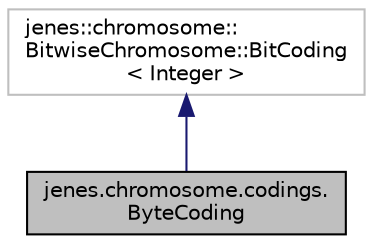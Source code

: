 digraph "jenes.chromosome.codings.ByteCoding"
{
  edge [fontname="Helvetica",fontsize="10",labelfontname="Helvetica",labelfontsize="10"];
  node [fontname="Helvetica",fontsize="10",shape=record];
  Node1 [label="jenes.chromosome.codings.\lByteCoding",height=0.2,width=0.4,color="black", fillcolor="grey75", style="filled" fontcolor="black"];
  Node2 -> Node1 [dir="back",color="midnightblue",fontsize="10",style="solid",fontname="Helvetica"];
  Node2 [label="jenes::chromosome::\lBitwiseChromosome::BitCoding\l\< Integer \>",height=0.2,width=0.4,color="grey75", fillcolor="white", style="filled"];
}
